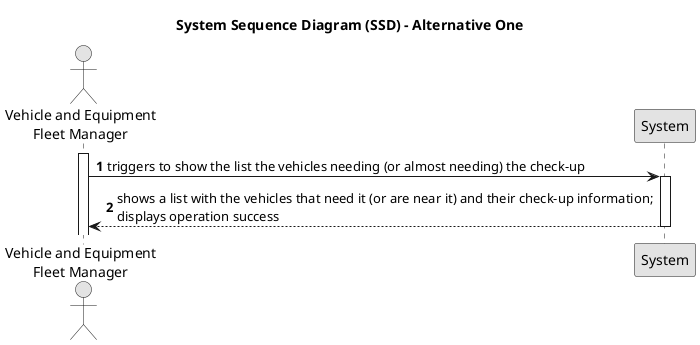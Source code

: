 @startuml
skinparam monochrome true
skinparam packageStyle rectangle
skinparam shadowing false

title System Sequence Diagram (SSD) - Alternative One

autonumber

actor "Vehicle and Equipment\nFleet Manager" as Employee
participant "System" as System

activate Employee

    Employee -> System : triggers to show the list the vehicles needing (or almost needing) the check-up
    activate System

        System --> Employee : shows a list with the vehicles that need it (or are near it) and their check-up information;\ndisplays operation success
    deactivate System

@enduml